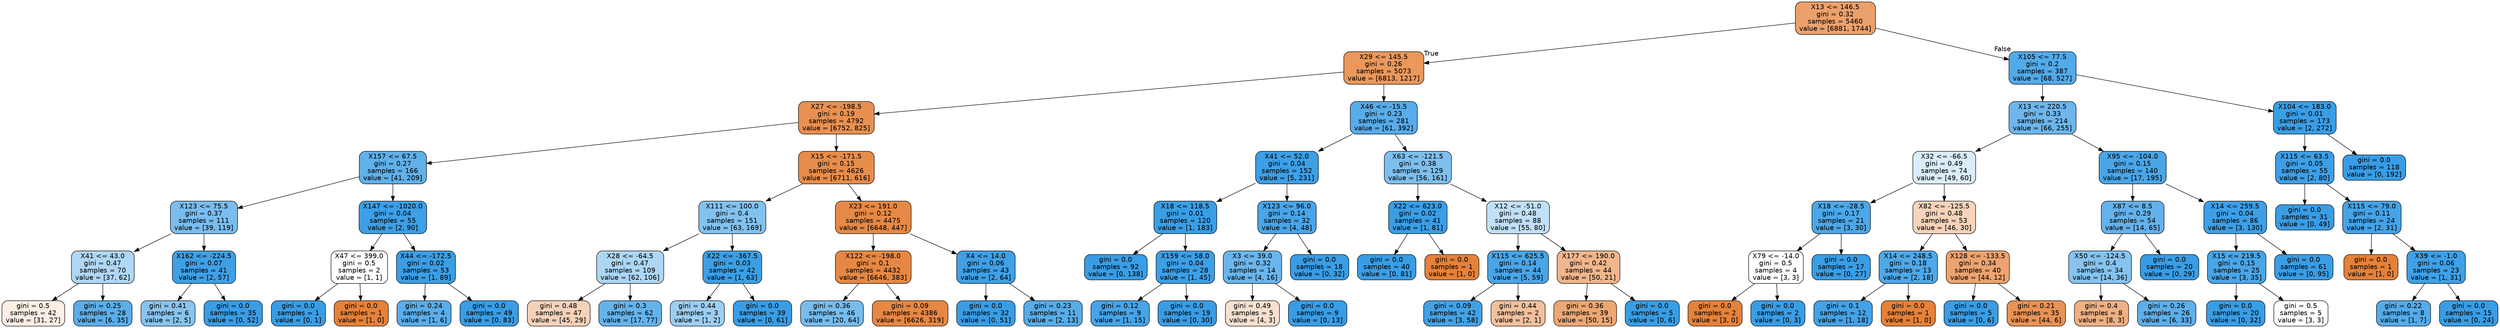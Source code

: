 digraph Tree {
node [shape=box, style="filled, rounded", color="black", fontname=helvetica] ;
edge [fontname=helvetica] ;
0 [label="X13 <= 146.5\ngini = 0.32\nsamples = 5460\nvalue = [6881, 1744]", fillcolor="#eca16b"] ;
1 [label="X29 <= 145.5\ngini = 0.26\nsamples = 5073\nvalue = [6813, 1217]", fillcolor="#ea985c"] ;
0 -> 1 [labeldistance=2.5, labelangle=45, headlabel="True"] ;
2 [label="X27 <= -198.5\ngini = 0.19\nsamples = 4792\nvalue = [6752, 825]", fillcolor="#e89051"] ;
1 -> 2 ;
3 [label="X157 <= 67.5\ngini = 0.27\nsamples = 166\nvalue = [41, 209]", fillcolor="#60b0ea"] ;
2 -> 3 ;
4 [label="X123 <= 75.5\ngini = 0.37\nsamples = 111\nvalue = [39, 119]", fillcolor="#7abdee"] ;
3 -> 4 ;
5 [label="X41 <= 43.0\ngini = 0.47\nsamples = 70\nvalue = [37, 62]", fillcolor="#afd7f5"] ;
4 -> 5 ;
6 [label="gini = 0.5\nsamples = 42\nvalue = [31, 27]", fillcolor="#fcefe5"] ;
5 -> 6 ;
7 [label="gini = 0.25\nsamples = 28\nvalue = [6, 35]", fillcolor="#5baee9"] ;
5 -> 7 ;
8 [label="X162 <= -224.5\ngini = 0.07\nsamples = 41\nvalue = [2, 57]", fillcolor="#40a0e6"] ;
4 -> 8 ;
9 [label="gini = 0.41\nsamples = 6\nvalue = [2, 5]", fillcolor="#88c4ef"] ;
8 -> 9 ;
10 [label="gini = 0.0\nsamples = 35\nvalue = [0, 52]", fillcolor="#399de5"] ;
8 -> 10 ;
11 [label="X147 <= -1020.0\ngini = 0.04\nsamples = 55\nvalue = [2, 90]", fillcolor="#3d9fe6"] ;
3 -> 11 ;
12 [label="X47 <= 399.0\ngini = 0.5\nsamples = 2\nvalue = [1, 1]", fillcolor="#ffffff"] ;
11 -> 12 ;
13 [label="gini = 0.0\nsamples = 1\nvalue = [0, 1]", fillcolor="#399de5"] ;
12 -> 13 ;
14 [label="gini = 0.0\nsamples = 1\nvalue = [1, 0]", fillcolor="#e58139"] ;
12 -> 14 ;
15 [label="X44 <= -172.5\ngini = 0.02\nsamples = 53\nvalue = [1, 89]", fillcolor="#3b9ee5"] ;
11 -> 15 ;
16 [label="gini = 0.24\nsamples = 4\nvalue = [1, 6]", fillcolor="#5aade9"] ;
15 -> 16 ;
17 [label="gini = 0.0\nsamples = 49\nvalue = [0, 83]", fillcolor="#399de5"] ;
15 -> 17 ;
18 [label="X15 <= -171.5\ngini = 0.15\nsamples = 4626\nvalue = [6711, 616]", fillcolor="#e78d4b"] ;
2 -> 18 ;
19 [label="X111 <= 100.0\ngini = 0.4\nsamples = 151\nvalue = [63, 169]", fillcolor="#83c2ef"] ;
18 -> 19 ;
20 [label="X28 <= -64.5\ngini = 0.47\nsamples = 109\nvalue = [62, 106]", fillcolor="#add6f4"] ;
19 -> 20 ;
21 [label="gini = 0.48\nsamples = 47\nvalue = [45, 29]", fillcolor="#f6d2b9"] ;
20 -> 21 ;
22 [label="gini = 0.3\nsamples = 62\nvalue = [17, 77]", fillcolor="#65b3eb"] ;
20 -> 22 ;
23 [label="X22 <= -367.5\ngini = 0.03\nsamples = 42\nvalue = [1, 63]", fillcolor="#3c9fe5"] ;
19 -> 23 ;
24 [label="gini = 0.44\nsamples = 3\nvalue = [1, 2]", fillcolor="#9ccef2"] ;
23 -> 24 ;
25 [label="gini = 0.0\nsamples = 39\nvalue = [0, 61]", fillcolor="#399de5"] ;
23 -> 25 ;
26 [label="X23 <= 191.0\ngini = 0.12\nsamples = 4475\nvalue = [6648, 447]", fillcolor="#e78946"] ;
18 -> 26 ;
27 [label="X122 <= -198.0\ngini = 0.1\nsamples = 4432\nvalue = [6646, 383]", fillcolor="#e68844"] ;
26 -> 27 ;
28 [label="gini = 0.36\nsamples = 46\nvalue = [20, 64]", fillcolor="#77bced"] ;
27 -> 28 ;
29 [label="gini = 0.09\nsamples = 4386\nvalue = [6626, 319]", fillcolor="#e68743"] ;
27 -> 29 ;
30 [label="X4 <= 14.0\ngini = 0.06\nsamples = 43\nvalue = [2, 64]", fillcolor="#3fa0e6"] ;
26 -> 30 ;
31 [label="gini = 0.0\nsamples = 32\nvalue = [0, 51]", fillcolor="#399de5"] ;
30 -> 31 ;
32 [label="gini = 0.23\nsamples = 11\nvalue = [2, 13]", fillcolor="#57ace9"] ;
30 -> 32 ;
33 [label="X46 <= -15.5\ngini = 0.23\nsamples = 281\nvalue = [61, 392]", fillcolor="#58ace9"] ;
1 -> 33 ;
34 [label="X41 <= 52.0\ngini = 0.04\nsamples = 152\nvalue = [5, 231]", fillcolor="#3d9fe6"] ;
33 -> 34 ;
35 [label="X18 <= 118.5\ngini = 0.01\nsamples = 120\nvalue = [1, 183]", fillcolor="#3a9ee5"] ;
34 -> 35 ;
36 [label="gini = 0.0\nsamples = 92\nvalue = [0, 138]", fillcolor="#399de5"] ;
35 -> 36 ;
37 [label="X159 <= 58.0\ngini = 0.04\nsamples = 28\nvalue = [1, 45]", fillcolor="#3d9fe6"] ;
35 -> 37 ;
38 [label="gini = 0.12\nsamples = 9\nvalue = [1, 15]", fillcolor="#46a4e7"] ;
37 -> 38 ;
39 [label="gini = 0.0\nsamples = 19\nvalue = [0, 30]", fillcolor="#399de5"] ;
37 -> 39 ;
40 [label="X123 <= 96.0\ngini = 0.14\nsamples = 32\nvalue = [4, 48]", fillcolor="#49a5e7"] ;
34 -> 40 ;
41 [label="X3 <= 39.0\ngini = 0.32\nsamples = 14\nvalue = [4, 16]", fillcolor="#6ab6ec"] ;
40 -> 41 ;
42 [label="gini = 0.49\nsamples = 5\nvalue = [4, 3]", fillcolor="#f8e0ce"] ;
41 -> 42 ;
43 [label="gini = 0.0\nsamples = 9\nvalue = [0, 13]", fillcolor="#399de5"] ;
41 -> 43 ;
44 [label="gini = 0.0\nsamples = 18\nvalue = [0, 32]", fillcolor="#399de5"] ;
40 -> 44 ;
45 [label="X63 <= -121.5\ngini = 0.38\nsamples = 129\nvalue = [56, 161]", fillcolor="#7ebfee"] ;
33 -> 45 ;
46 [label="X22 <= 623.0\ngini = 0.02\nsamples = 41\nvalue = [1, 81]", fillcolor="#3b9ee5"] ;
45 -> 46 ;
47 [label="gini = 0.0\nsamples = 40\nvalue = [0, 81]", fillcolor="#399de5"] ;
46 -> 47 ;
48 [label="gini = 0.0\nsamples = 1\nvalue = [1, 0]", fillcolor="#e58139"] ;
46 -> 48 ;
49 [label="X12 <= -51.0\ngini = 0.48\nsamples = 88\nvalue = [55, 80]", fillcolor="#c1e0f7"] ;
45 -> 49 ;
50 [label="X115 <= 625.5\ngini = 0.14\nsamples = 44\nvalue = [5, 59]", fillcolor="#4aa5e7"] ;
49 -> 50 ;
51 [label="gini = 0.09\nsamples = 42\nvalue = [3, 58]", fillcolor="#43a2e6"] ;
50 -> 51 ;
52 [label="gini = 0.44\nsamples = 2\nvalue = [2, 1]", fillcolor="#f2c09c"] ;
50 -> 52 ;
53 [label="X177 <= 190.0\ngini = 0.42\nsamples = 44\nvalue = [50, 21]", fillcolor="#f0b68c"] ;
49 -> 53 ;
54 [label="gini = 0.36\nsamples = 39\nvalue = [50, 15]", fillcolor="#eda774"] ;
53 -> 54 ;
55 [label="gini = 0.0\nsamples = 5\nvalue = [0, 6]", fillcolor="#399de5"] ;
53 -> 55 ;
56 [label="X105 <= 77.5\ngini = 0.2\nsamples = 387\nvalue = [68, 527]", fillcolor="#53aae8"] ;
0 -> 56 [labeldistance=2.5, labelangle=-45, headlabel="False"] ;
57 [label="X13 <= 220.5\ngini = 0.33\nsamples = 214\nvalue = [66, 255]", fillcolor="#6cb6ec"] ;
56 -> 57 ;
58 [label="X32 <= -66.5\ngini = 0.49\nsamples = 74\nvalue = [49, 60]", fillcolor="#dbedfa"] ;
57 -> 58 ;
59 [label="X18 <= -28.5\ngini = 0.17\nsamples = 21\nvalue = [3, 30]", fillcolor="#4da7e8"] ;
58 -> 59 ;
60 [label="X79 <= -14.0\ngini = 0.5\nsamples = 4\nvalue = [3, 3]", fillcolor="#ffffff"] ;
59 -> 60 ;
61 [label="gini = 0.0\nsamples = 2\nvalue = [3, 0]", fillcolor="#e58139"] ;
60 -> 61 ;
62 [label="gini = 0.0\nsamples = 2\nvalue = [0, 3]", fillcolor="#399de5"] ;
60 -> 62 ;
63 [label="gini = 0.0\nsamples = 17\nvalue = [0, 27]", fillcolor="#399de5"] ;
59 -> 63 ;
64 [label="X82 <= -125.5\ngini = 0.48\nsamples = 53\nvalue = [46, 30]", fillcolor="#f6d3ba"] ;
58 -> 64 ;
65 [label="X14 <= 248.5\ngini = 0.18\nsamples = 13\nvalue = [2, 18]", fillcolor="#4fa8e8"] ;
64 -> 65 ;
66 [label="gini = 0.1\nsamples = 12\nvalue = [1, 18]", fillcolor="#44a2e6"] ;
65 -> 66 ;
67 [label="gini = 0.0\nsamples = 1\nvalue = [1, 0]", fillcolor="#e58139"] ;
65 -> 67 ;
68 [label="X128 <= -133.5\ngini = 0.34\nsamples = 40\nvalue = [44, 12]", fillcolor="#eca36f"] ;
64 -> 68 ;
69 [label="gini = 0.0\nsamples = 5\nvalue = [0, 6]", fillcolor="#399de5"] ;
68 -> 69 ;
70 [label="gini = 0.21\nsamples = 35\nvalue = [44, 6]", fillcolor="#e99254"] ;
68 -> 70 ;
71 [label="X95 <= -104.0\ngini = 0.15\nsamples = 140\nvalue = [17, 195]", fillcolor="#4aa6e7"] ;
57 -> 71 ;
72 [label="X87 <= 8.5\ngini = 0.29\nsamples = 54\nvalue = [14, 65]", fillcolor="#64b2eb"] ;
71 -> 72 ;
73 [label="X50 <= -124.5\ngini = 0.4\nsamples = 34\nvalue = [14, 36]", fillcolor="#86c3ef"] ;
72 -> 73 ;
74 [label="gini = 0.4\nsamples = 8\nvalue = [8, 3]", fillcolor="#efb083"] ;
73 -> 74 ;
75 [label="gini = 0.26\nsamples = 26\nvalue = [6, 33]", fillcolor="#5dafea"] ;
73 -> 75 ;
76 [label="gini = 0.0\nsamples = 20\nvalue = [0, 29]", fillcolor="#399de5"] ;
72 -> 76 ;
77 [label="X14 <= 259.5\ngini = 0.04\nsamples = 86\nvalue = [3, 130]", fillcolor="#3e9fe6"] ;
71 -> 77 ;
78 [label="X15 <= 219.5\ngini = 0.15\nsamples = 25\nvalue = [3, 35]", fillcolor="#4aa5e7"] ;
77 -> 78 ;
79 [label="gini = 0.0\nsamples = 20\nvalue = [0, 32]", fillcolor="#399de5"] ;
78 -> 79 ;
80 [label="gini = 0.5\nsamples = 5\nvalue = [3, 3]", fillcolor="#ffffff"] ;
78 -> 80 ;
81 [label="gini = 0.0\nsamples = 61\nvalue = [0, 95]", fillcolor="#399de5"] ;
77 -> 81 ;
82 [label="X104 <= 183.0\ngini = 0.01\nsamples = 173\nvalue = [2, 272]", fillcolor="#3a9ee5"] ;
56 -> 82 ;
83 [label="X115 <= 63.5\ngini = 0.05\nsamples = 55\nvalue = [2, 80]", fillcolor="#3e9fe6"] ;
82 -> 83 ;
84 [label="gini = 0.0\nsamples = 31\nvalue = [0, 49]", fillcolor="#399de5"] ;
83 -> 84 ;
85 [label="X115 <= 79.0\ngini = 0.11\nsamples = 24\nvalue = [2, 31]", fillcolor="#46a3e7"] ;
83 -> 85 ;
86 [label="gini = 0.0\nsamples = 1\nvalue = [1, 0]", fillcolor="#e58139"] ;
85 -> 86 ;
87 [label="X39 <= -1.0\ngini = 0.06\nsamples = 23\nvalue = [1, 31]", fillcolor="#3fa0e6"] ;
85 -> 87 ;
88 [label="gini = 0.22\nsamples = 8\nvalue = [1, 7]", fillcolor="#55abe9"] ;
87 -> 88 ;
89 [label="gini = 0.0\nsamples = 15\nvalue = [0, 24]", fillcolor="#399de5"] ;
87 -> 89 ;
90 [label="gini = 0.0\nsamples = 118\nvalue = [0, 192]", fillcolor="#399de5"] ;
82 -> 90 ;
}